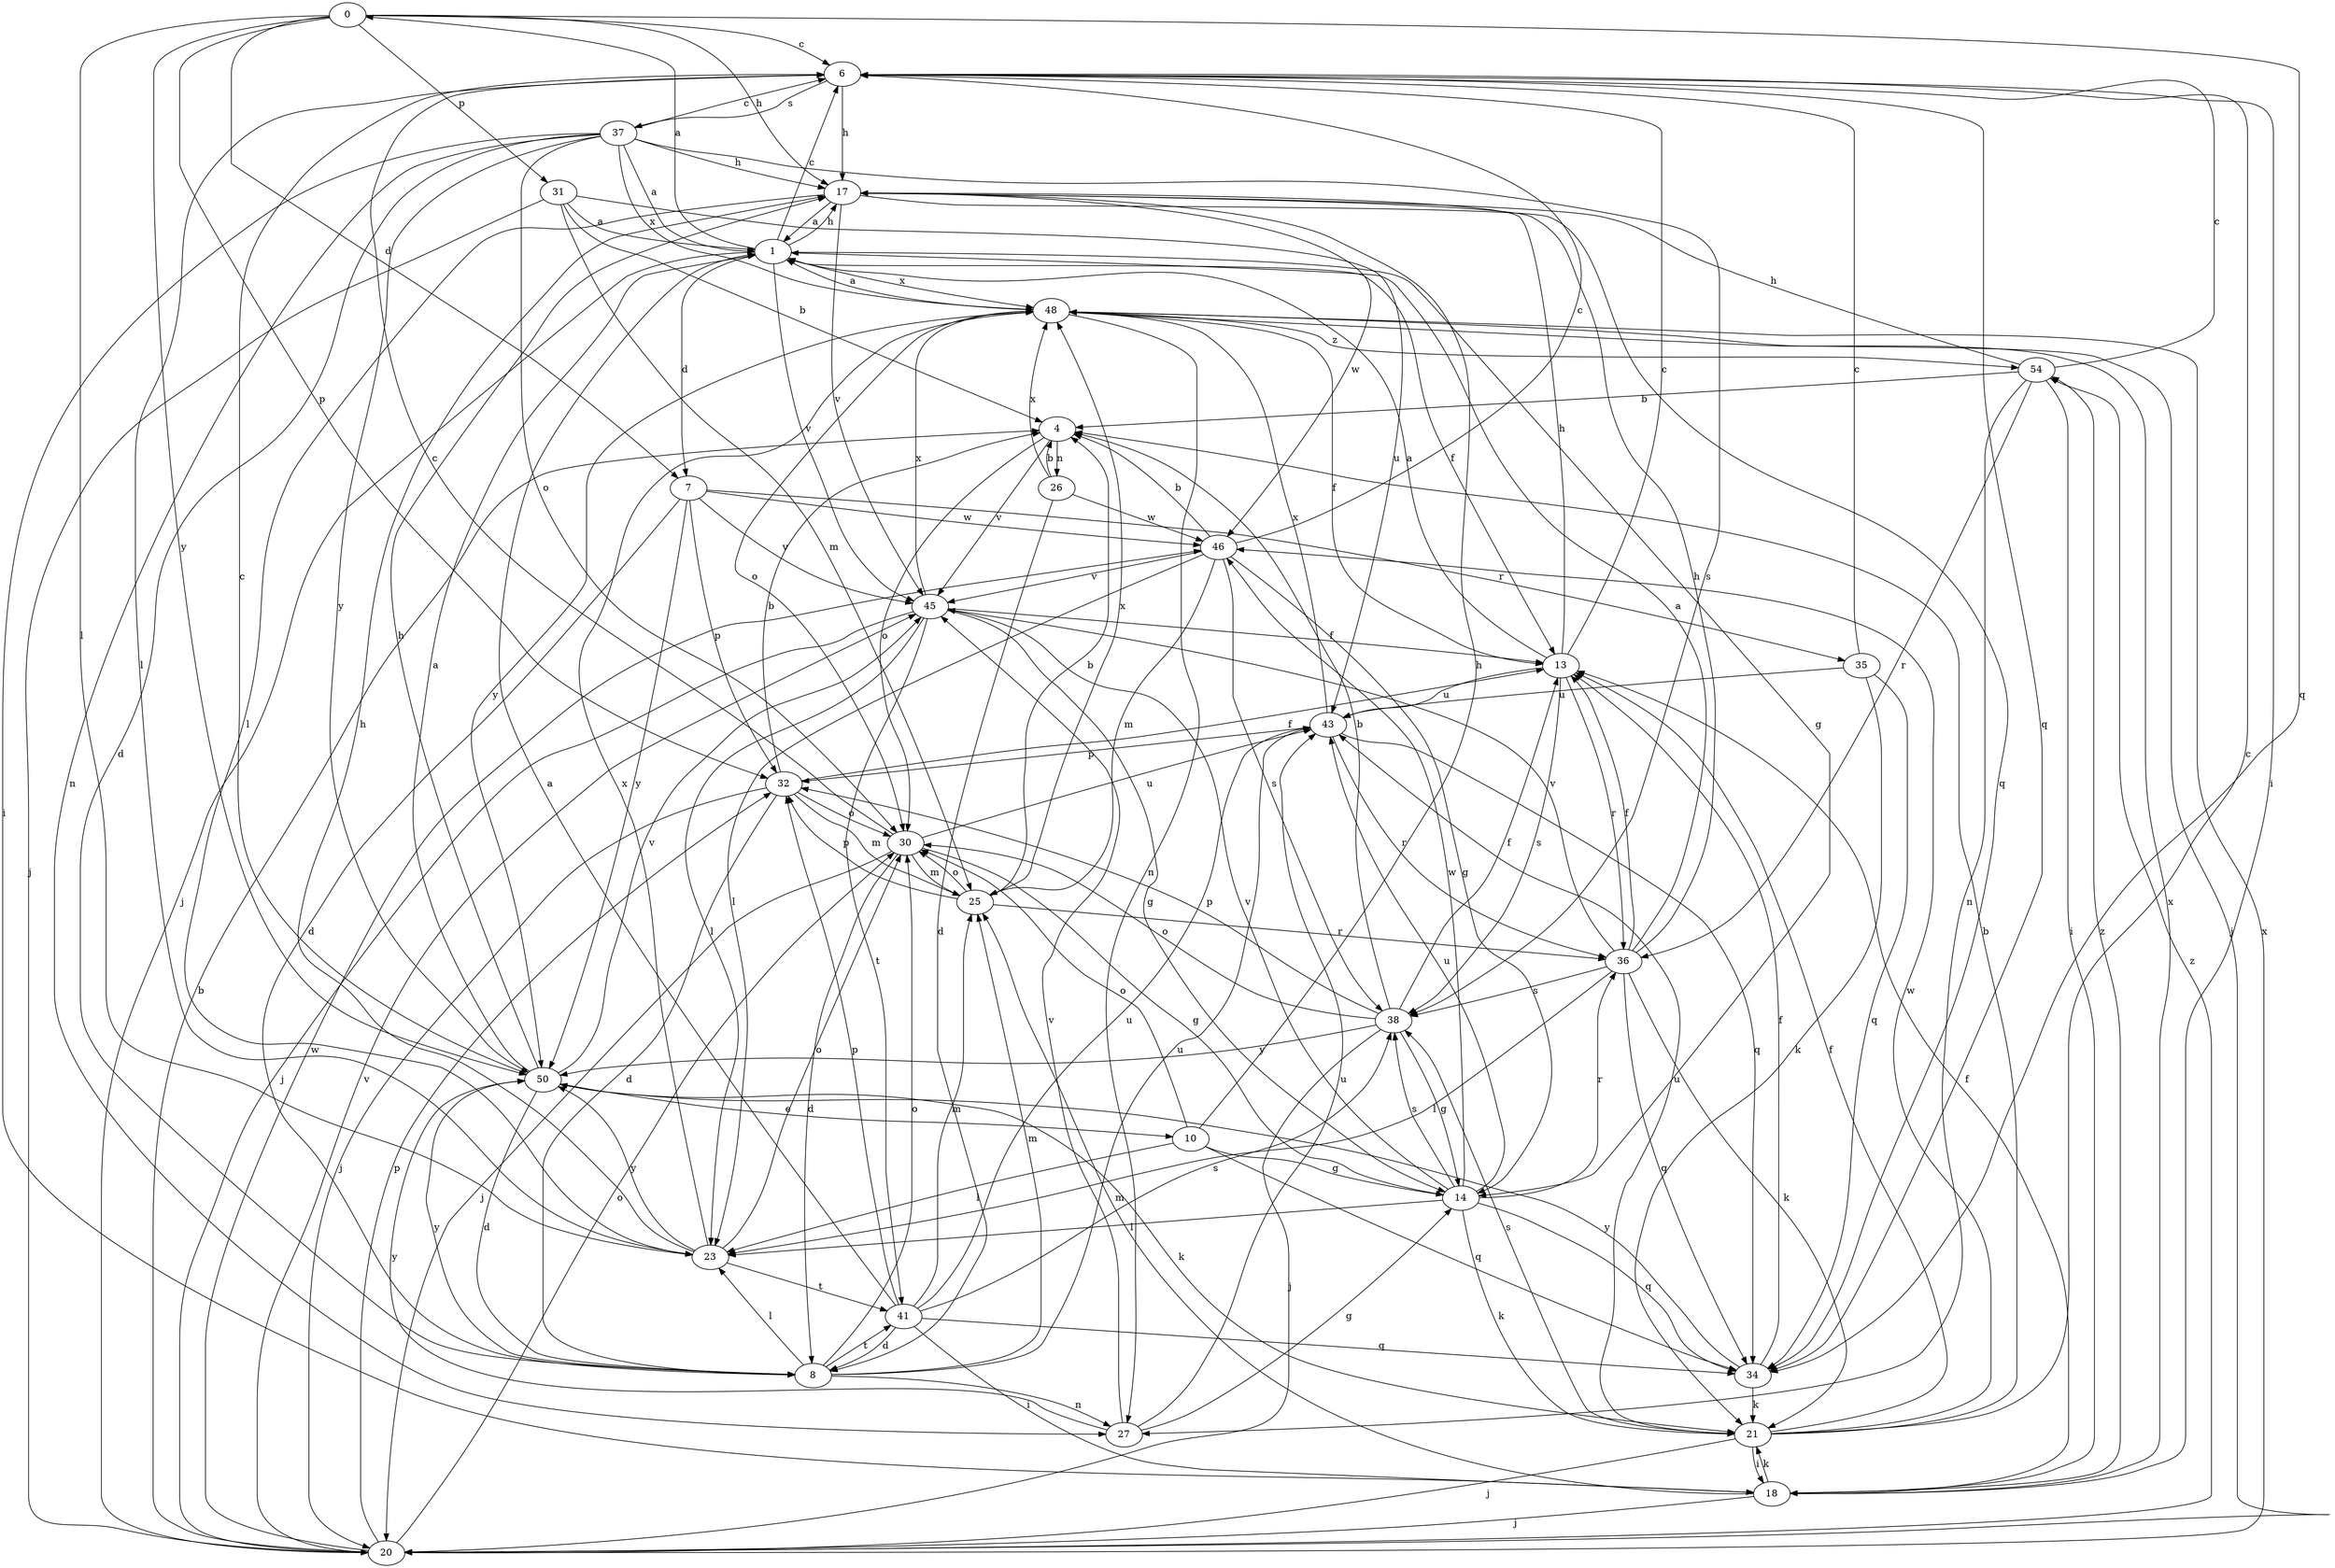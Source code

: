 strict digraph  {
0;
1;
4;
6;
7;
8;
10;
13;
14;
17;
18;
20;
21;
23;
25;
26;
27;
30;
31;
32;
34;
35;
36;
37;
38;
41;
43;
45;
46;
48;
50;
54;
0 -> 6  [label=c];
0 -> 7  [label=d];
0 -> 17  [label=h];
0 -> 23  [label=l];
0 -> 31  [label=p];
0 -> 32  [label=p];
0 -> 34  [label=q];
0 -> 50  [label=y];
1 -> 0  [label=a];
1 -> 6  [label=c];
1 -> 7  [label=d];
1 -> 13  [label=f];
1 -> 14  [label=g];
1 -> 17  [label=h];
1 -> 20  [label=j];
1 -> 45  [label=v];
1 -> 48  [label=x];
4 -> 26  [label=n];
4 -> 30  [label=o];
4 -> 45  [label=v];
6 -> 17  [label=h];
6 -> 18  [label=i];
6 -> 23  [label=l];
6 -> 34  [label=q];
6 -> 37  [label=s];
7 -> 8  [label=d];
7 -> 32  [label=p];
7 -> 35  [label=r];
7 -> 45  [label=v];
7 -> 46  [label=w];
7 -> 50  [label=y];
8 -> 23  [label=l];
8 -> 25  [label=m];
8 -> 27  [label=n];
8 -> 30  [label=o];
8 -> 41  [label=t];
8 -> 43  [label=u];
8 -> 50  [label=y];
10 -> 14  [label=g];
10 -> 17  [label=h];
10 -> 23  [label=l];
10 -> 30  [label=o];
10 -> 34  [label=q];
13 -> 1  [label=a];
13 -> 6  [label=c];
13 -> 17  [label=h];
13 -> 36  [label=r];
13 -> 38  [label=s];
13 -> 43  [label=u];
14 -> 21  [label=k];
14 -> 23  [label=l];
14 -> 34  [label=q];
14 -> 36  [label=r];
14 -> 38  [label=s];
14 -> 43  [label=u];
14 -> 45  [label=v];
14 -> 46  [label=w];
17 -> 1  [label=a];
17 -> 23  [label=l];
17 -> 34  [label=q];
17 -> 45  [label=v];
17 -> 46  [label=w];
18 -> 13  [label=f];
18 -> 20  [label=j];
18 -> 21  [label=k];
18 -> 25  [label=m];
18 -> 48  [label=x];
18 -> 54  [label=z];
20 -> 4  [label=b];
20 -> 30  [label=o];
20 -> 32  [label=p];
20 -> 45  [label=v];
20 -> 46  [label=w];
20 -> 48  [label=x];
20 -> 54  [label=z];
21 -> 4  [label=b];
21 -> 6  [label=c];
21 -> 13  [label=f];
21 -> 18  [label=i];
21 -> 20  [label=j];
21 -> 38  [label=s];
21 -> 43  [label=u];
21 -> 46  [label=w];
23 -> 17  [label=h];
23 -> 30  [label=o];
23 -> 41  [label=t];
23 -> 48  [label=x];
23 -> 50  [label=y];
25 -> 4  [label=b];
25 -> 30  [label=o];
25 -> 32  [label=p];
25 -> 36  [label=r];
25 -> 48  [label=x];
26 -> 4  [label=b];
26 -> 8  [label=d];
26 -> 46  [label=w];
26 -> 48  [label=x];
27 -> 14  [label=g];
27 -> 43  [label=u];
27 -> 45  [label=v];
27 -> 50  [label=y];
30 -> 6  [label=c];
30 -> 8  [label=d];
30 -> 14  [label=g];
30 -> 20  [label=j];
30 -> 25  [label=m];
30 -> 43  [label=u];
31 -> 1  [label=a];
31 -> 4  [label=b];
31 -> 20  [label=j];
31 -> 25  [label=m];
31 -> 43  [label=u];
32 -> 4  [label=b];
32 -> 8  [label=d];
32 -> 13  [label=f];
32 -> 20  [label=j];
32 -> 25  [label=m];
32 -> 30  [label=o];
34 -> 13  [label=f];
34 -> 21  [label=k];
34 -> 50  [label=y];
35 -> 6  [label=c];
35 -> 21  [label=k];
35 -> 34  [label=q];
35 -> 43  [label=u];
36 -> 1  [label=a];
36 -> 13  [label=f];
36 -> 17  [label=h];
36 -> 21  [label=k];
36 -> 23  [label=l];
36 -> 34  [label=q];
36 -> 38  [label=s];
36 -> 45  [label=v];
37 -> 1  [label=a];
37 -> 6  [label=c];
37 -> 8  [label=d];
37 -> 17  [label=h];
37 -> 18  [label=i];
37 -> 27  [label=n];
37 -> 30  [label=o];
37 -> 38  [label=s];
37 -> 48  [label=x];
37 -> 50  [label=y];
38 -> 4  [label=b];
38 -> 13  [label=f];
38 -> 14  [label=g];
38 -> 20  [label=j];
38 -> 30  [label=o];
38 -> 32  [label=p];
38 -> 50  [label=y];
41 -> 1  [label=a];
41 -> 8  [label=d];
41 -> 18  [label=i];
41 -> 25  [label=m];
41 -> 32  [label=p];
41 -> 34  [label=q];
41 -> 38  [label=s];
41 -> 43  [label=u];
43 -> 32  [label=p];
43 -> 34  [label=q];
43 -> 36  [label=r];
43 -> 48  [label=x];
45 -> 13  [label=f];
45 -> 14  [label=g];
45 -> 20  [label=j];
45 -> 23  [label=l];
45 -> 41  [label=t];
45 -> 48  [label=x];
46 -> 4  [label=b];
46 -> 6  [label=c];
46 -> 14  [label=g];
46 -> 23  [label=l];
46 -> 25  [label=m];
46 -> 38  [label=s];
46 -> 45  [label=v];
48 -> 1  [label=a];
48 -> 13  [label=f];
48 -> 20  [label=j];
48 -> 27  [label=n];
48 -> 30  [label=o];
48 -> 50  [label=y];
48 -> 54  [label=z];
50 -> 1  [label=a];
50 -> 6  [label=c];
50 -> 8  [label=d];
50 -> 10  [label=e];
50 -> 17  [label=h];
50 -> 21  [label=k];
50 -> 45  [label=v];
54 -> 4  [label=b];
54 -> 6  [label=c];
54 -> 17  [label=h];
54 -> 18  [label=i];
54 -> 27  [label=n];
54 -> 36  [label=r];
}
